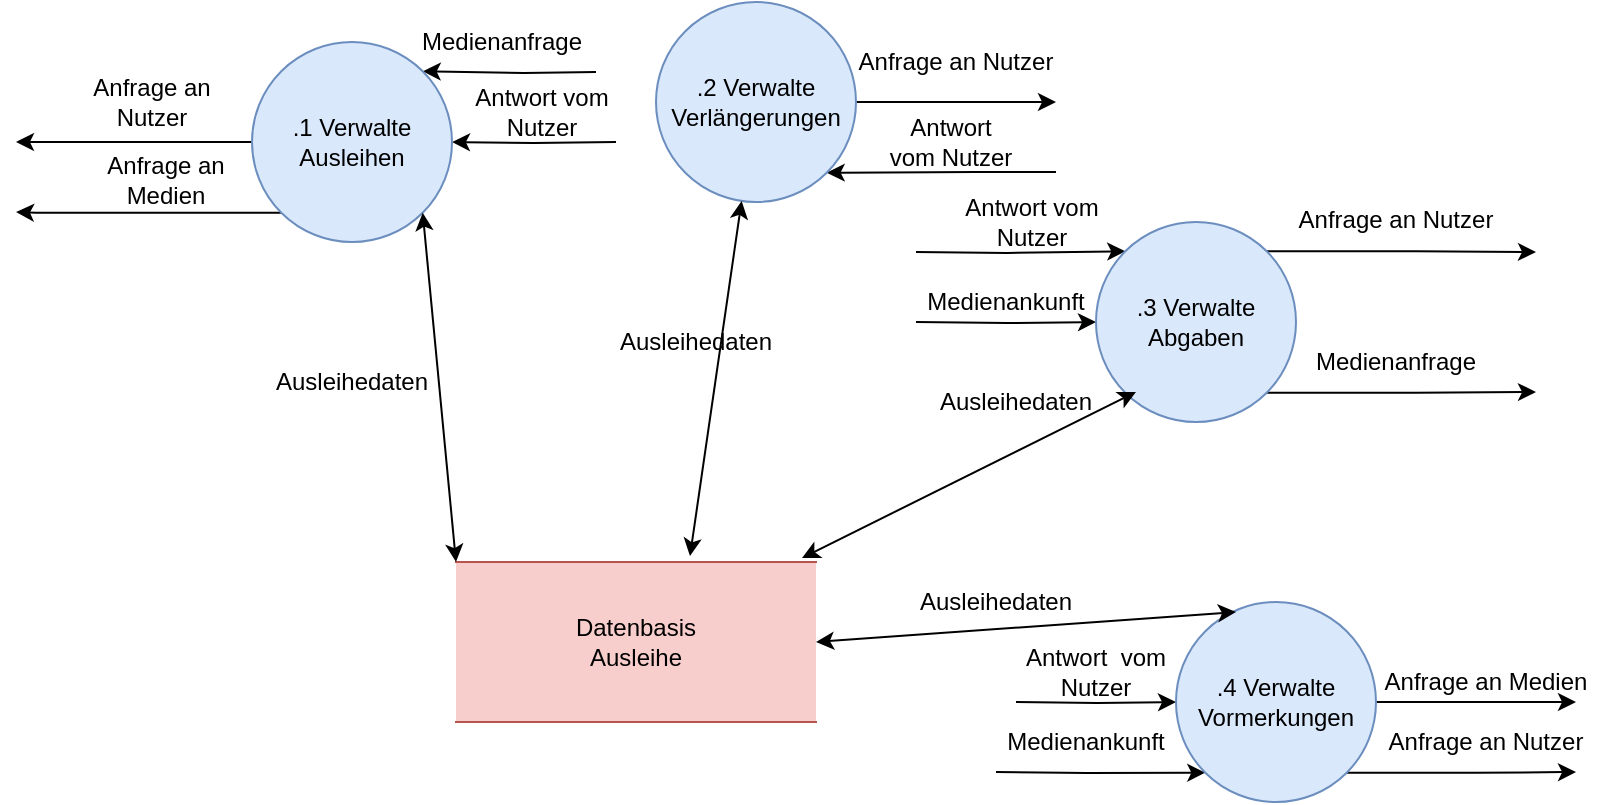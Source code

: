 <mxfile version="12.3.5" type="device" pages="1"><diagram id="Pxt8so8WHnYhaSrAGTAa" name="Page-1"><mxGraphModel dx="1357" dy="739" grid="1" gridSize="10" guides="1" tooltips="1" connect="1" arrows="1" fold="1" page="1" pageScale="1" pageWidth="827" pageHeight="1169" math="0" shadow="0"><root><mxCell id="0"/><mxCell id="1" parent="0"/><mxCell id="REBMlj5eCiVZzw4MyYft-11" style="edgeStyle=orthogonalEdgeStyle;rounded=0;orthogonalLoop=1;jettySize=auto;html=1;exitX=0;exitY=0.5;exitDx=0;exitDy=0;fontSize=16;entryX=0;entryY=0.5;entryDx=0;entryDy=0;" parent="1" source="REBMlj5eCiVZzw4MyYft-1" edge="1"><mxGeometry relative="1" as="geometry"><mxPoint x="20" y="80" as="targetPoint"/><Array as="points"><mxPoint x="20" y="80"/></Array></mxGeometry></mxCell><mxCell id="REBMlj5eCiVZzw4MyYft-12" style="edgeStyle=orthogonalEdgeStyle;rounded=0;orthogonalLoop=1;jettySize=auto;html=1;fontSize=16;entryX=0;entryY=1;entryDx=0;entryDy=0;exitX=0;exitY=1;exitDx=0;exitDy=0;" parent="1" source="REBMlj5eCiVZzw4MyYft-1" edge="1"><mxGeometry relative="1" as="geometry"><Array as="points"><mxPoint x="30" y="115"/><mxPoint x="30" y="115"/></Array><mxPoint x="20" y="115" as="targetPoint"/></mxGeometry></mxCell><mxCell id="AxScPsG1FzVKw_qWN19c-28" style="edgeStyle=orthogonalEdgeStyle;rounded=0;orthogonalLoop=1;jettySize=auto;html=1;exitX=1;exitY=0;exitDx=0;exitDy=0;fontSize=12;entryX=1;entryY=0;entryDx=0;entryDy=0;" parent="1" target="REBMlj5eCiVZzw4MyYft-1" edge="1"><mxGeometry relative="1" as="geometry"><mxPoint x="310" y="45" as="sourcePoint"/></mxGeometry></mxCell><mxCell id="Ee0C80Gk5eb9ZmG7oeCE-2" style="edgeStyle=orthogonalEdgeStyle;rounded=0;orthogonalLoop=1;jettySize=auto;html=1;entryX=1;entryY=0.5;entryDx=0;entryDy=0;" parent="1" target="REBMlj5eCiVZzw4MyYft-1" edge="1"><mxGeometry relative="1" as="geometry"><mxPoint x="320" y="80" as="sourcePoint"/></mxGeometry></mxCell><mxCell id="REBMlj5eCiVZzw4MyYft-1" value=".1 Verwalte Ausleihen" style="ellipse;whiteSpace=wrap;html=1;aspect=fixed;fontStyle=0;fontSize=12;fillColor=#dae8fc;strokeColor=#6c8ebf;" parent="1" vertex="1"><mxGeometry x="138" y="30" width="100" height="100" as="geometry"/></mxCell><mxCell id="AxScPsG1FzVKw_qWN19c-9" style="edgeStyle=orthogonalEdgeStyle;rounded=0;orthogonalLoop=1;jettySize=auto;html=1;exitX=1;exitY=0.5;exitDx=0;exitDy=0;fontSize=12;fontStyle=0" parent="1" source="REBMlj5eCiVZzw4MyYft-2" edge="1"><mxGeometry relative="1" as="geometry"><mxPoint x="540" y="60" as="targetPoint"/></mxGeometry></mxCell><mxCell id="AxScPsG1FzVKw_qWN19c-10" style="edgeStyle=orthogonalEdgeStyle;rounded=0;orthogonalLoop=1;jettySize=auto;html=1;exitX=1;exitY=1;exitDx=0;exitDy=0;fontSize=12;entryX=1;entryY=1;entryDx=0;entryDy=0;fontStyle=0" parent="1" target="REBMlj5eCiVZzw4MyYft-2" edge="1"><mxGeometry relative="1" as="geometry"><mxPoint x="540" y="95" as="sourcePoint"/><Array as="points"><mxPoint x="500" y="95"/><mxPoint x="500" y="95"/></Array></mxGeometry></mxCell><mxCell id="REBMlj5eCiVZzw4MyYft-2" value=".2 Verwalte Verlängerungen" style="ellipse;whiteSpace=wrap;html=1;aspect=fixed;fontStyle=0;fontSize=12;fillColor=#dae8fc;strokeColor=#6c8ebf;" parent="1" vertex="1"><mxGeometry x="340" y="10" width="100" height="100" as="geometry"/></mxCell><mxCell id="AxScPsG1FzVKw_qWN19c-14" style="edgeStyle=orthogonalEdgeStyle;rounded=0;orthogonalLoop=1;jettySize=auto;html=1;exitX=1;exitY=0;exitDx=0;exitDy=0;fontSize=12;" parent="1" source="REBMlj5eCiVZzw4MyYft-3" edge="1"><mxGeometry relative="1" as="geometry"><mxPoint x="780" y="135" as="targetPoint"/></mxGeometry></mxCell><mxCell id="AxScPsG1FzVKw_qWN19c-16" style="edgeStyle=orthogonalEdgeStyle;rounded=0;orthogonalLoop=1;jettySize=auto;html=1;exitX=1;exitY=1;exitDx=0;exitDy=0;fontSize=12;" parent="1" source="REBMlj5eCiVZzw4MyYft-3" edge="1"><mxGeometry relative="1" as="geometry"><mxPoint x="780" y="205" as="targetPoint"/></mxGeometry></mxCell><mxCell id="Ee0C80Gk5eb9ZmG7oeCE-10" style="edgeStyle=orthogonalEdgeStyle;rounded=0;orthogonalLoop=1;jettySize=auto;html=1;exitX=0;exitY=0.5;exitDx=0;exitDy=0;entryX=0;entryY=0.5;entryDx=0;entryDy=0;" parent="1" target="REBMlj5eCiVZzw4MyYft-3" edge="1"><mxGeometry relative="1" as="geometry"><mxPoint x="470" y="170" as="sourcePoint"/></mxGeometry></mxCell><mxCell id="Ee0C80Gk5eb9ZmG7oeCE-11" style="edgeStyle=orthogonalEdgeStyle;rounded=0;orthogonalLoop=1;jettySize=auto;html=1;exitX=0;exitY=0;exitDx=0;exitDy=0;entryX=0;entryY=0;entryDx=0;entryDy=0;" parent="1" target="REBMlj5eCiVZzw4MyYft-3" edge="1"><mxGeometry relative="1" as="geometry"><mxPoint x="470" y="135" as="sourcePoint"/></mxGeometry></mxCell><mxCell id="REBMlj5eCiVZzw4MyYft-3" value=".3 Verwalte Abgaben" style="ellipse;whiteSpace=wrap;html=1;aspect=fixed;fontStyle=0;fontSize=12;fillColor=#dae8fc;strokeColor=#6c8ebf;" parent="1" vertex="1"><mxGeometry x="560" y="120" width="100" height="100" as="geometry"/></mxCell><mxCell id="AxScPsG1FzVKw_qWN19c-18" style="edgeStyle=orthogonalEdgeStyle;rounded=0;orthogonalLoop=1;jettySize=auto;html=1;exitX=0;exitY=1;exitDx=0;exitDy=0;fontSize=12;entryX=0;entryY=1;entryDx=0;entryDy=0;fontStyle=0" parent="1" target="REBMlj5eCiVZzw4MyYft-4" edge="1"><mxGeometry relative="1" as="geometry"><mxPoint x="510" y="395" as="sourcePoint"/></mxGeometry></mxCell><mxCell id="AxScPsG1FzVKw_qWN19c-20" style="edgeStyle=orthogonalEdgeStyle;rounded=0;orthogonalLoop=1;jettySize=auto;html=1;exitX=1;exitY=1;exitDx=0;exitDy=0;fontSize=12;" parent="1" source="REBMlj5eCiVZzw4MyYft-4" edge="1"><mxGeometry relative="1" as="geometry"><mxPoint x="800" y="395" as="targetPoint"/></mxGeometry></mxCell><mxCell id="AxScPsG1FzVKw_qWN19c-22" style="edgeStyle=orthogonalEdgeStyle;rounded=0;orthogonalLoop=1;jettySize=auto;html=1;exitX=1;exitY=0.5;exitDx=0;exitDy=0;fontSize=12;" parent="1" source="REBMlj5eCiVZzw4MyYft-4" edge="1"><mxGeometry relative="1" as="geometry"><mxPoint x="800" y="360" as="targetPoint"/></mxGeometry></mxCell><mxCell id="Ee0C80Gk5eb9ZmG7oeCE-16" style="edgeStyle=orthogonalEdgeStyle;rounded=0;orthogonalLoop=1;jettySize=auto;html=1;exitX=0;exitY=0.5;exitDx=0;exitDy=0;entryX=0;entryY=0.5;entryDx=0;entryDy=0;" parent="1" target="REBMlj5eCiVZzw4MyYft-4" edge="1"><mxGeometry relative="1" as="geometry"><mxPoint x="520" y="360" as="sourcePoint"/></mxGeometry></mxCell><mxCell id="REBMlj5eCiVZzw4MyYft-4" value="&lt;span style=&quot;font-size: 12px&quot;&gt;&lt;font style=&quot;font-size: 12px&quot;&gt;.4 Verwalte Vormerkungen&lt;br&gt;&lt;/font&gt;&lt;/span&gt;" style="ellipse;whiteSpace=wrap;html=1;aspect=fixed;fontSize=12;fillColor=#dae8fc;strokeColor=#6c8ebf;fontStyle=0" parent="1" vertex="1"><mxGeometry x="600" y="310" width="100" height="100" as="geometry"/></mxCell><mxCell id="REBMlj5eCiVZzw4MyYft-5" value="Datenbasis&lt;br style=&quot;font-size: 12px;&quot;&gt;Ausleihe" style="shape=partialRectangle;whiteSpace=wrap;html=1;left=0;right=0;fillColor=#f8cecc;fontSize=12;fontStyle=0;strokeColor=#b85450;" parent="1" vertex="1"><mxGeometry x="240" y="290" width="180" height="80" as="geometry"/></mxCell><mxCell id="REBMlj5eCiVZzw4MyYft-6" value="" style="endArrow=classic;startArrow=classic;html=1;fontSize=12;exitX=0;exitY=0;exitDx=0;exitDy=0;entryX=1;entryY=1;entryDx=0;entryDy=0;fontStyle=0" parent="1" source="REBMlj5eCiVZzw4MyYft-5" target="REBMlj5eCiVZzw4MyYft-1" edge="1"><mxGeometry width="50" height="50" relative="1" as="geometry"><mxPoint x="35" y="140" as="sourcePoint"/><mxPoint x="85" y="90" as="targetPoint"/></mxGeometry></mxCell><mxCell id="REBMlj5eCiVZzw4MyYft-7" value="Ausleihedaten" style="text;html=1;strokeColor=none;fillColor=none;align=center;verticalAlign=middle;whiteSpace=wrap;rounded=0;fontSize=12;fontStyle=0" parent="1" vertex="1"><mxGeometry x="168" y="190" width="40" height="20" as="geometry"/></mxCell><mxCell id="X1fK_UgMaTX63KDURV97-13" value="Ausleihedaten&lt;br style=&quot;font-size: 12px;&quot;&gt;" style="text;html=1;strokeColor=none;fillColor=none;align=center;verticalAlign=middle;whiteSpace=wrap;rounded=0;fontSize=12;fontStyle=0" parent="1" vertex="1"><mxGeometry x="340" y="170" width="40" height="20" as="geometry"/></mxCell><mxCell id="X1fK_UgMaTX63KDURV97-50" value="Ausleihedaten&lt;br style=&quot;font-size: 12px;&quot;&gt;" style="text;html=1;strokeColor=none;fillColor=none;align=center;verticalAlign=middle;whiteSpace=wrap;rounded=0;fontSize=12;fontStyle=0" parent="1" vertex="1"><mxGeometry x="500" y="200" width="40" height="20" as="geometry"/></mxCell><mxCell id="X1fK_UgMaTX63KDURV97-56" value="Ausleihedaten&lt;br style=&quot;font-size: 12px;&quot;&gt;" style="text;html=1;strokeColor=none;fillColor=none;align=center;verticalAlign=middle;whiteSpace=wrap;rounded=0;fontSize=12;fontStyle=0" parent="1" vertex="1"><mxGeometry x="490" y="300" width="40" height="20" as="geometry"/></mxCell><mxCell id="REBMlj5eCiVZzw4MyYft-13" value="Anfrage an Nutzer" style="text;html=1;strokeColor=none;fillColor=none;align=center;verticalAlign=middle;whiteSpace=wrap;rounded=0;fontSize=12;" parent="1" vertex="1"><mxGeometry x="48" y="50" width="80" height="20" as="geometry"/></mxCell><mxCell id="X1fK_UgMaTX63KDURV97-18" value="&lt;font style=&quot;font-size: 12px;&quot;&gt;Anfrage an Nutzer&lt;/font&gt;" style="text;html=1;strokeColor=none;fillColor=none;align=center;verticalAlign=middle;whiteSpace=wrap;rounded=0;fontSize=12;fontStyle=0" parent="1" vertex="1"><mxGeometry x="440" y="30" width="100" height="20" as="geometry"/></mxCell><mxCell id="X1fK_UgMaTX63KDURV97-21" value="Antwort vom Nutzer" style="text;html=1;strokeColor=none;fillColor=none;align=center;verticalAlign=middle;whiteSpace=wrap;rounded=0;fontSize=12;fontStyle=0" parent="1" vertex="1"><mxGeometry x="455" y="70" width="65" height="20" as="geometry"/></mxCell><mxCell id="X1fK_UgMaTX63KDURV97-28" value="" style="endArrow=classic;startArrow=classic;html=1;fontSize=12;exitX=0.65;exitY=-0.037;exitDx=0;exitDy=0;exitPerimeter=0;fontStyle=0" parent="1" source="REBMlj5eCiVZzw4MyYft-5" target="REBMlj5eCiVZzw4MyYft-2" edge="1"><mxGeometry width="50" height="50" relative="1" as="geometry"><mxPoint x="375" y="180" as="sourcePoint"/><mxPoint x="425" y="130" as="targetPoint"/></mxGeometry></mxCell><mxCell id="X1fK_UgMaTX63KDURV97-32" value="Anfrage an Nutzer&lt;br style=&quot;font-size: 12px;&quot;&gt;" style="text;html=1;strokeColor=none;fillColor=none;align=center;verticalAlign=middle;whiteSpace=wrap;rounded=0;fontSize=12;" parent="1" vertex="1"><mxGeometry x="650" y="109" width="120" height="20" as="geometry"/></mxCell><mxCell id="X1fK_UgMaTX63KDURV97-39" value="Medienanfrage" style="text;html=1;strokeColor=none;fillColor=none;align=center;verticalAlign=middle;whiteSpace=wrap;rounded=0;fontSize=12;fontStyle=0" parent="1" vertex="1"><mxGeometry x="670" y="180" width="80" height="20" as="geometry"/></mxCell><mxCell id="X1fK_UgMaTX63KDURV97-46" value="Anfrage an Medien" style="text;html=1;strokeColor=none;fillColor=none;align=center;verticalAlign=middle;whiteSpace=wrap;rounded=0;fontSize=12;" parent="1" vertex="1"><mxGeometry x="700" y="340" width="110" height="20" as="geometry"/></mxCell><mxCell id="X1fK_UgMaTX63KDURV97-47" value="Anfrage an Nutzer" style="text;html=1;strokeColor=none;fillColor=none;align=center;verticalAlign=middle;whiteSpace=wrap;rounded=0;fontSize=12;" parent="1" vertex="1"><mxGeometry x="705" y="370" width="100" height="20" as="geometry"/></mxCell><mxCell id="X1fK_UgMaTX63KDURV97-48" value="Medienankunft" style="text;html=1;strokeColor=none;fillColor=none;align=center;verticalAlign=middle;whiteSpace=wrap;rounded=0;fontSize=12;fontStyle=0" parent="1" vertex="1"><mxGeometry x="535" y="370" width="40" height="20" as="geometry"/></mxCell><mxCell id="AxScPsG1FzVKw_qWN19c-13" value="" style="endArrow=classic;startArrow=classic;html=1;fontSize=12;exitX=0.961;exitY=-0.025;exitDx=0;exitDy=0;exitPerimeter=0;fontStyle=0" parent="1" source="REBMlj5eCiVZzw4MyYft-5" edge="1"><mxGeometry width="50" height="50" relative="1" as="geometry"><mxPoint x="530" y="255" as="sourcePoint"/><mxPoint x="580" y="205" as="targetPoint"/></mxGeometry></mxCell><mxCell id="AxScPsG1FzVKw_qWN19c-25" value="" style="endArrow=classic;startArrow=classic;html=1;fontSize=12;entryX=0.3;entryY=0.05;entryDx=0;entryDy=0;entryPerimeter=0;fontStyle=0;exitX=1;exitY=0.5;exitDx=0;exitDy=0;" parent="1" source="REBMlj5eCiVZzw4MyYft-5" target="REBMlj5eCiVZzw4MyYft-4" edge="1"><mxGeometry width="50" height="50" relative="1" as="geometry"><mxPoint x="420" y="349.5" as="sourcePoint"/><mxPoint x="590" y="349.5" as="targetPoint"/><Array as="points"/></mxGeometry></mxCell><mxCell id="AxScPsG1FzVKw_qWN19c-30" value="Medienanfrage" style="text;html=1;strokeColor=none;fillColor=none;align=center;verticalAlign=middle;whiteSpace=wrap;rounded=0;fontSize=12;" parent="1" vertex="1"><mxGeometry x="208" y="20" width="110" height="20" as="geometry"/></mxCell><mxCell id="Ee0C80Gk5eb9ZmG7oeCE-1" value="Anfrage an Medien" style="text;html=1;strokeColor=none;fillColor=none;align=center;verticalAlign=middle;whiteSpace=wrap;rounded=0;" parent="1" vertex="1"><mxGeometry x="60" y="89" width="70" height="20" as="geometry"/></mxCell><mxCell id="Ee0C80Gk5eb9ZmG7oeCE-3" value="Antwort vom Nutzer" style="text;html=1;strokeColor=none;fillColor=none;align=center;verticalAlign=middle;whiteSpace=wrap;rounded=0;" parent="1" vertex="1"><mxGeometry x="248" y="60" width="70" height="10" as="geometry"/></mxCell><mxCell id="Ee0C80Gk5eb9ZmG7oeCE-12" value="Antwort vom Nutzer" style="text;html=1;strokeColor=none;fillColor=none;align=center;verticalAlign=middle;whiteSpace=wrap;rounded=0;" parent="1" vertex="1"><mxGeometry x="487.5" y="110" width="80" height="20" as="geometry"/></mxCell><mxCell id="Ee0C80Gk5eb9ZmG7oeCE-13" value="Medienankunft" style="text;html=1;strokeColor=none;fillColor=none;align=center;verticalAlign=middle;whiteSpace=wrap;rounded=0;" parent="1" vertex="1"><mxGeometry x="495" y="150" width="40" height="20" as="geometry"/></mxCell><mxCell id="Ee0C80Gk5eb9ZmG7oeCE-17" value="Antwort&amp;nbsp; vom Nutzer" style="text;html=1;strokeColor=none;fillColor=none;align=center;verticalAlign=middle;whiteSpace=wrap;rounded=0;" parent="1" vertex="1"><mxGeometry x="520" y="335" width="80" height="20" as="geometry"/></mxCell></root></mxGraphModel></diagram></mxfile>